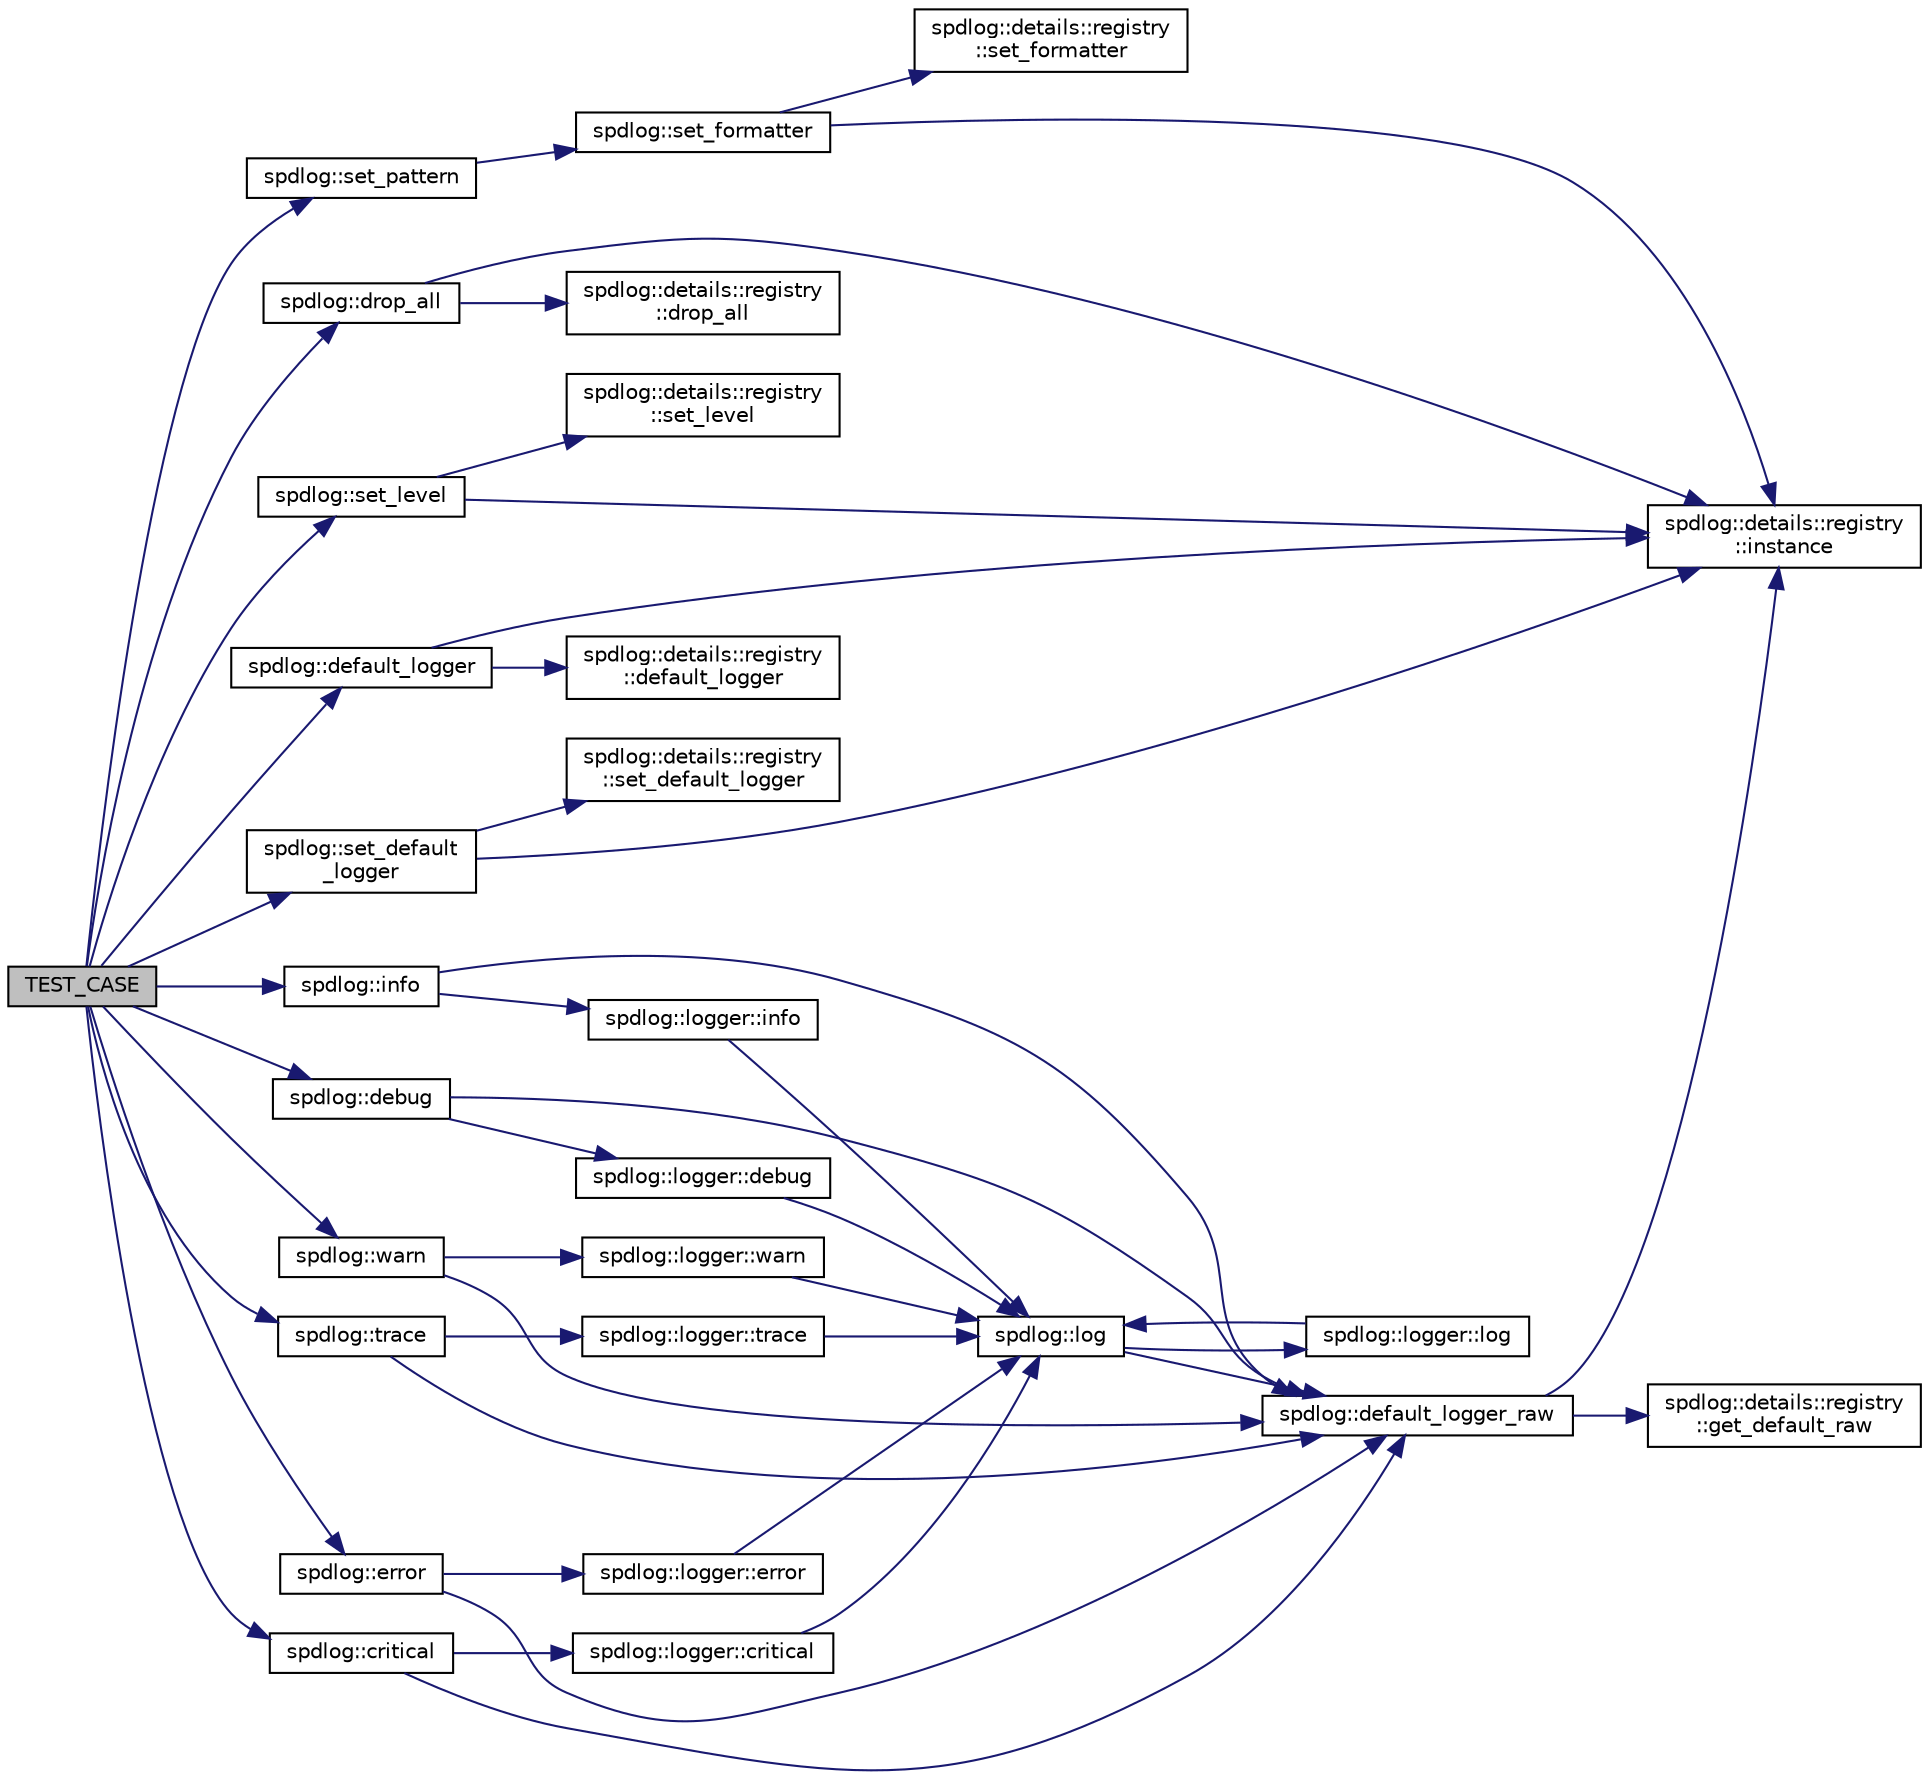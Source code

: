 digraph "TEST_CASE"
{
  edge [fontname="Helvetica",fontsize="10",labelfontname="Helvetica",labelfontsize="10"];
  node [fontname="Helvetica",fontsize="10",shape=record];
  rankdir="LR";
  Node1 [label="TEST_CASE",height=0.2,width=0.4,color="black", fillcolor="grey75", style="filled" fontcolor="black"];
  Node1 -> Node2 [color="midnightblue",fontsize="10",style="solid",fontname="Helvetica"];
  Node2 [label="spdlog::set_default\l_logger",height=0.2,width=0.4,color="black", fillcolor="white", style="filled",URL="$namespacespdlog.html#ab8a13bd805e706298e1e396ee5ac93bb"];
  Node2 -> Node3 [color="midnightblue",fontsize="10",style="solid",fontname="Helvetica"];
  Node3 [label="spdlog::details::registry\l::instance",height=0.2,width=0.4,color="black", fillcolor="white", style="filled",URL="$classspdlog_1_1details_1_1registry.html#a58a1bbb352f751f6b729bc57bfadd6be"];
  Node2 -> Node4 [color="midnightblue",fontsize="10",style="solid",fontname="Helvetica"];
  Node4 [label="spdlog::details::registry\l::set_default_logger",height=0.2,width=0.4,color="black", fillcolor="white", style="filled",URL="$classspdlog_1_1details_1_1registry.html#ae2a45628046a1d0cd3f8de81a5556acb"];
  Node1 -> Node5 [color="midnightblue",fontsize="10",style="solid",fontname="Helvetica"];
  Node5 [label="spdlog::set_pattern",height=0.2,width=0.4,color="black", fillcolor="white", style="filled",URL="$namespacespdlog.html#a638029f343e8dd2393d62288b1eb095e"];
  Node5 -> Node6 [color="midnightblue",fontsize="10",style="solid",fontname="Helvetica"];
  Node6 [label="spdlog::set_formatter",height=0.2,width=0.4,color="black", fillcolor="white", style="filled",URL="$namespacespdlog.html#a83007016a4f374c8efcc738eee5b7290"];
  Node6 -> Node3 [color="midnightblue",fontsize="10",style="solid",fontname="Helvetica"];
  Node6 -> Node7 [color="midnightblue",fontsize="10",style="solid",fontname="Helvetica"];
  Node7 [label="spdlog::details::registry\l::set_formatter",height=0.2,width=0.4,color="black", fillcolor="white", style="filled",URL="$classspdlog_1_1details_1_1registry.html#a8f8dcb7f6b7987716cfbcb92bbe96517"];
  Node1 -> Node8 [color="midnightblue",fontsize="10",style="solid",fontname="Helvetica"];
  Node8 [label="spdlog::default_logger",height=0.2,width=0.4,color="black", fillcolor="white", style="filled",URL="$namespacespdlog.html#a9e6a16853c325306188a7f6f642eba94"];
  Node8 -> Node3 [color="midnightblue",fontsize="10",style="solid",fontname="Helvetica"];
  Node8 -> Node9 [color="midnightblue",fontsize="10",style="solid",fontname="Helvetica"];
  Node9 [label="spdlog::details::registry\l::default_logger",height=0.2,width=0.4,color="black", fillcolor="white", style="filled",URL="$classspdlog_1_1details_1_1registry.html#af6c1f16e0433b6400aef5219fa1b81ea"];
  Node1 -> Node10 [color="midnightblue",fontsize="10",style="solid",fontname="Helvetica"];
  Node10 [label="spdlog::trace",height=0.2,width=0.4,color="black", fillcolor="white", style="filled",URL="$namespacespdlog.html#adc6cdc47f32c1a9d66cedbe05202bbd1"];
  Node10 -> Node11 [color="midnightblue",fontsize="10",style="solid",fontname="Helvetica"];
  Node11 [label="spdlog::default_logger_raw",height=0.2,width=0.4,color="black", fillcolor="white", style="filled",URL="$namespacespdlog.html#a2c623c9fadba3efc09b48dac8a3990be"];
  Node11 -> Node3 [color="midnightblue",fontsize="10",style="solid",fontname="Helvetica"];
  Node11 -> Node12 [color="midnightblue",fontsize="10",style="solid",fontname="Helvetica"];
  Node12 [label="spdlog::details::registry\l::get_default_raw",height=0.2,width=0.4,color="black", fillcolor="white", style="filled",URL="$classspdlog_1_1details_1_1registry.html#a1fd3bc96c2a7be1af1841f5980cd5f4c"];
  Node10 -> Node13 [color="midnightblue",fontsize="10",style="solid",fontname="Helvetica"];
  Node13 [label="spdlog::logger::trace",height=0.2,width=0.4,color="black", fillcolor="white", style="filled",URL="$classspdlog_1_1logger.html#ad40c4deed02014ba07bd45d216808cb8"];
  Node13 -> Node14 [color="midnightblue",fontsize="10",style="solid",fontname="Helvetica"];
  Node14 [label="spdlog::log",height=0.2,width=0.4,color="black", fillcolor="white", style="filled",URL="$namespacespdlog.html#a097f7ede3465a0c9cb7e4d8bfa99bd54"];
  Node14 -> Node11 [color="midnightblue",fontsize="10",style="solid",fontname="Helvetica"];
  Node14 -> Node15 [color="midnightblue",fontsize="10",style="solid",fontname="Helvetica"];
  Node15 [label="spdlog::logger::log",height=0.2,width=0.4,color="black", fillcolor="white", style="filled",URL="$classspdlog_1_1logger.html#a5149c7b8c1ac8aeedbeba779b0e0cfb7"];
  Node15 -> Node14 [color="midnightblue",fontsize="10",style="solid",fontname="Helvetica"];
  Node1 -> Node16 [color="midnightblue",fontsize="10",style="solid",fontname="Helvetica"];
  Node16 [label="spdlog::debug",height=0.2,width=0.4,color="black", fillcolor="white", style="filled",URL="$namespacespdlog.html#a1fe043ac565dfec785bab6dd68687657"];
  Node16 -> Node11 [color="midnightblue",fontsize="10",style="solid",fontname="Helvetica"];
  Node16 -> Node17 [color="midnightblue",fontsize="10",style="solid",fontname="Helvetica"];
  Node17 [label="spdlog::logger::debug",height=0.2,width=0.4,color="black", fillcolor="white", style="filled",URL="$classspdlog_1_1logger.html#abccd1b923dcc02f7ab27bddc62d249e4"];
  Node17 -> Node14 [color="midnightblue",fontsize="10",style="solid",fontname="Helvetica"];
  Node1 -> Node18 [color="midnightblue",fontsize="10",style="solid",fontname="Helvetica"];
  Node18 [label="spdlog::info",height=0.2,width=0.4,color="black", fillcolor="white", style="filled",URL="$namespacespdlog.html#aa28eab0ad170c43b6624bf698a12a1d2"];
  Node18 -> Node11 [color="midnightblue",fontsize="10",style="solid",fontname="Helvetica"];
  Node18 -> Node19 [color="midnightblue",fontsize="10",style="solid",fontname="Helvetica"];
  Node19 [label="spdlog::logger::info",height=0.2,width=0.4,color="black", fillcolor="white", style="filled",URL="$classspdlog_1_1logger.html#ab9862f48bf0a87b8f3532d36d404235a"];
  Node19 -> Node14 [color="midnightblue",fontsize="10",style="solid",fontname="Helvetica"];
  Node1 -> Node20 [color="midnightblue",fontsize="10",style="solid",fontname="Helvetica"];
  Node20 [label="spdlog::warn",height=0.2,width=0.4,color="black", fillcolor="white", style="filled",URL="$namespacespdlog.html#a71d5d744f89b2ff8241c95edd72d0dd1"];
  Node20 -> Node11 [color="midnightblue",fontsize="10",style="solid",fontname="Helvetica"];
  Node20 -> Node21 [color="midnightblue",fontsize="10",style="solid",fontname="Helvetica"];
  Node21 [label="spdlog::logger::warn",height=0.2,width=0.4,color="black", fillcolor="white", style="filled",URL="$classspdlog_1_1logger.html#a0382864b4285f133aea148baf896bbba"];
  Node21 -> Node14 [color="midnightblue",fontsize="10",style="solid",fontname="Helvetica"];
  Node1 -> Node22 [color="midnightblue",fontsize="10",style="solid",fontname="Helvetica"];
  Node22 [label="spdlog::error",height=0.2,width=0.4,color="black", fillcolor="white", style="filled",URL="$namespacespdlog.html#a5c40a7d8c55fca2ffc801aabaf131515"];
  Node22 -> Node11 [color="midnightblue",fontsize="10",style="solid",fontname="Helvetica"];
  Node22 -> Node23 [color="midnightblue",fontsize="10",style="solid",fontname="Helvetica"];
  Node23 [label="spdlog::logger::error",height=0.2,width=0.4,color="black", fillcolor="white", style="filled",URL="$classspdlog_1_1logger.html#a0ffb0e950bd4ed068ee8a29e83efd304"];
  Node23 -> Node14 [color="midnightblue",fontsize="10",style="solid",fontname="Helvetica"];
  Node1 -> Node24 [color="midnightblue",fontsize="10",style="solid",fontname="Helvetica"];
  Node24 [label="spdlog::critical",height=0.2,width=0.4,color="black", fillcolor="white", style="filled",URL="$namespacespdlog.html#a2888f195cff657a62f78800b3f4f433b"];
  Node24 -> Node11 [color="midnightblue",fontsize="10",style="solid",fontname="Helvetica"];
  Node24 -> Node25 [color="midnightblue",fontsize="10",style="solid",fontname="Helvetica"];
  Node25 [label="spdlog::logger::critical",height=0.2,width=0.4,color="black", fillcolor="white", style="filled",URL="$classspdlog_1_1logger.html#af5194daad87b79f4bc3d298ad5a3eb08"];
  Node25 -> Node14 [color="midnightblue",fontsize="10",style="solid",fontname="Helvetica"];
  Node1 -> Node26 [color="midnightblue",fontsize="10",style="solid",fontname="Helvetica"];
  Node26 [label="spdlog::set_level",height=0.2,width=0.4,color="black", fillcolor="white", style="filled",URL="$namespacespdlog.html#a9f952c6a1e1114b474aff89965261a1b"];
  Node26 -> Node3 [color="midnightblue",fontsize="10",style="solid",fontname="Helvetica"];
  Node26 -> Node27 [color="midnightblue",fontsize="10",style="solid",fontname="Helvetica"];
  Node27 [label="spdlog::details::registry\l::set_level",height=0.2,width=0.4,color="black", fillcolor="white", style="filled",URL="$classspdlog_1_1details_1_1registry.html#a4b8494e781ed3151586b307cca63edb7"];
  Node1 -> Node28 [color="midnightblue",fontsize="10",style="solid",fontname="Helvetica"];
  Node28 [label="spdlog::drop_all",height=0.2,width=0.4,color="black", fillcolor="white", style="filled",URL="$namespacespdlog.html#ab1211636fc47637f4dc5ee9a18aa1bce"];
  Node28 -> Node3 [color="midnightblue",fontsize="10",style="solid",fontname="Helvetica"];
  Node28 -> Node29 [color="midnightblue",fontsize="10",style="solid",fontname="Helvetica"];
  Node29 [label="spdlog::details::registry\l::drop_all",height=0.2,width=0.4,color="black", fillcolor="white", style="filled",URL="$classspdlog_1_1details_1_1registry.html#a127ccc3786f6ddef57f16d354ba4db91"];
}
